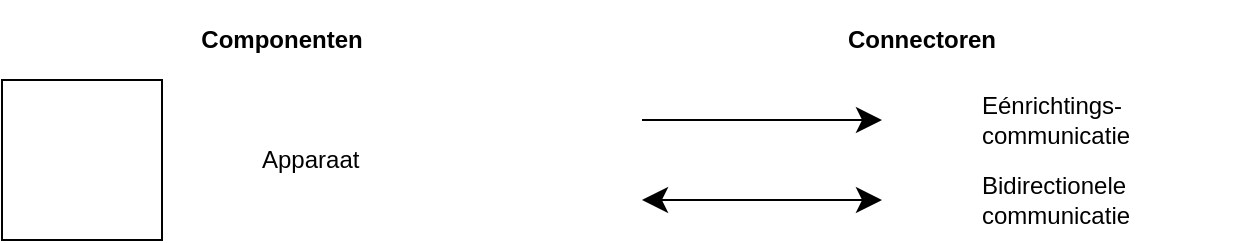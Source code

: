 <mxfile version="21.6.8" type="device">
  <diagram name="Pagina-1" id="Nci2nzMG_4D5sn-CKkhA">
    <mxGraphModel dx="811" dy="772" grid="1" gridSize="10" guides="1" tooltips="1" connect="1" arrows="1" fold="1" page="1" pageScale="1" pageWidth="827" pageHeight="1169" math="0" shadow="0">
      <root>
        <mxCell id="0" />
        <mxCell id="1" parent="0" />
        <mxCell id="5qI-q-ehqjh6ZCzObYbo-7" value="Componenten" style="text;html=1;strokeColor=none;fillColor=none;align=center;verticalAlign=middle;whiteSpace=wrap;rounded=0;spacing=10;fontStyle=1" parent="1" vertex="1">
          <mxGeometry width="280" height="40" as="geometry" />
        </mxCell>
        <mxCell id="5qI-q-ehqjh6ZCzObYbo-34" value="Connectoren" style="text;html=1;strokeColor=none;fillColor=none;align=center;verticalAlign=middle;whiteSpace=wrap;rounded=0;spacing=10;fontStyle=1" parent="1" vertex="1">
          <mxGeometry x="320" width="280" height="40" as="geometry" />
        </mxCell>
        <mxCell id="5qI-q-ehqjh6ZCzObYbo-37" value="" style="endArrow=classic;html=1;rounded=0;endFill=1;endSize=10;startSize=10;startArrow=none;startFill=0;strokeWidth=1;" parent="1" edge="1">
          <mxGeometry relative="1" as="geometry">
            <mxPoint x="320" y="60" as="sourcePoint" />
            <mxPoint x="440" y="60" as="targetPoint" />
          </mxGeometry>
        </mxCell>
        <mxCell id="5qI-q-ehqjh6ZCzObYbo-38" value="Eénrichtings-communicatie" style="text;html=1;strokeColor=none;fillColor=none;align=left;verticalAlign=middle;whiteSpace=wrap;rounded=0;spacing=10;" parent="1" vertex="1">
          <mxGeometry x="480" y="40" width="140" height="40" as="geometry" />
        </mxCell>
        <mxCell id="cE07qnvRbT_rV0FxJyWV-1" value="" style="rounded=0;whiteSpace=wrap;html=1;" parent="1" vertex="1">
          <mxGeometry y="40" width="80" height="80" as="geometry" />
        </mxCell>
        <mxCell id="cE07qnvRbT_rV0FxJyWV-2" value="Apparaat" style="text;html=1;strokeColor=none;fillColor=none;align=left;verticalAlign=middle;whiteSpace=wrap;rounded=0;spacing=10;" parent="1" vertex="1">
          <mxGeometry x="120" y="40" width="160" height="80" as="geometry" />
        </mxCell>
        <mxCell id="dMY_pro668dEJh64srSa-1" value="" style="endArrow=classic;html=1;rounded=0;endFill=1;endSize=10;startSize=10;startArrow=classic;startFill=1;strokeWidth=1;" edge="1" parent="1">
          <mxGeometry relative="1" as="geometry">
            <mxPoint x="320" y="100" as="sourcePoint" />
            <mxPoint x="440" y="100" as="targetPoint" />
          </mxGeometry>
        </mxCell>
        <mxCell id="dMY_pro668dEJh64srSa-2" value="Bidirectionele communicatie" style="text;html=1;strokeColor=none;fillColor=none;align=left;verticalAlign=middle;whiteSpace=wrap;rounded=0;spacing=10;" vertex="1" parent="1">
          <mxGeometry x="480" y="80" width="140" height="40" as="geometry" />
        </mxCell>
      </root>
    </mxGraphModel>
  </diagram>
</mxfile>
